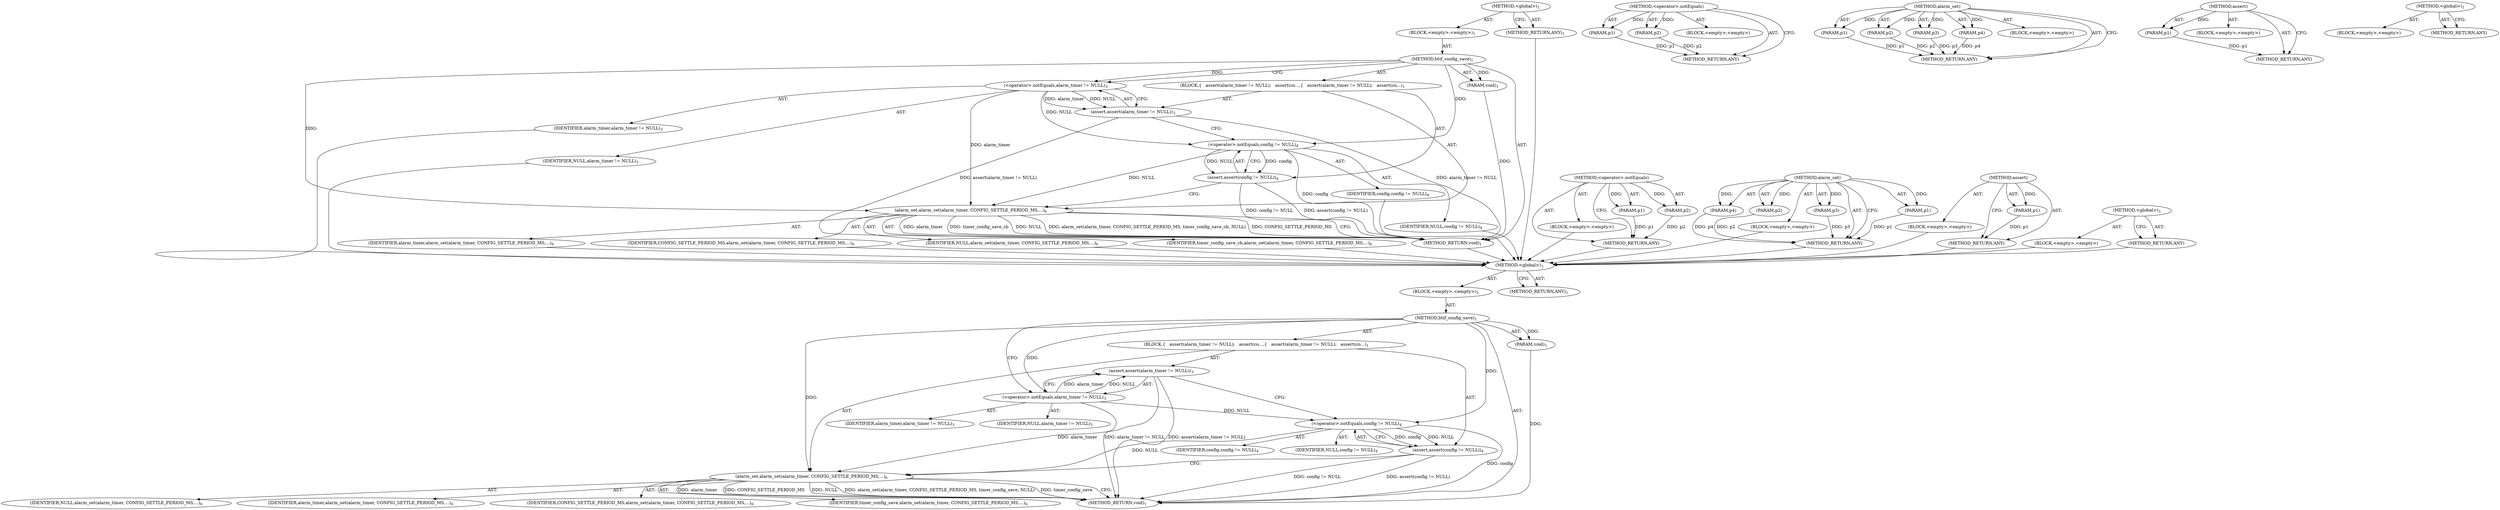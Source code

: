 digraph "&lt;global&gt;" {
vulnerable_6 [label=<(METHOD,&lt;global&gt;)<SUB>1</SUB>>];
vulnerable_7 [label=<(BLOCK,&lt;empty&gt;,&lt;empty&gt;)<SUB>1</SUB>>];
vulnerable_8 [label=<(METHOD,btif_config_save)<SUB>1</SUB>>];
vulnerable_9 [label=<(PARAM,void)<SUB>1</SUB>>];
vulnerable_10 [label=<(BLOCK,{

   assert(alarm_timer != NULL);
   assert(co...,{

   assert(alarm_timer != NULL);
   assert(co...)<SUB>1</SUB>>];
vulnerable_11 [label=<(assert,assert(alarm_timer != NULL))<SUB>3</SUB>>];
vulnerable_12 [label=<(&lt;operator&gt;.notEquals,alarm_timer != NULL)<SUB>3</SUB>>];
vulnerable_13 [label=<(IDENTIFIER,alarm_timer,alarm_timer != NULL)<SUB>3</SUB>>];
vulnerable_14 [label=<(IDENTIFIER,NULL,alarm_timer != NULL)<SUB>3</SUB>>];
vulnerable_15 [label=<(assert,assert(config != NULL))<SUB>4</SUB>>];
vulnerable_16 [label=<(&lt;operator&gt;.notEquals,config != NULL)<SUB>4</SUB>>];
vulnerable_17 [label=<(IDENTIFIER,config,config != NULL)<SUB>4</SUB>>];
vulnerable_18 [label=<(IDENTIFIER,NULL,config != NULL)<SUB>4</SUB>>];
vulnerable_19 [label=<(alarm_set,alarm_set(alarm_timer, CONFIG_SETTLE_PERIOD_MS,...)<SUB>6</SUB>>];
vulnerable_20 [label=<(IDENTIFIER,alarm_timer,alarm_set(alarm_timer, CONFIG_SETTLE_PERIOD_MS,...)<SUB>6</SUB>>];
vulnerable_21 [label=<(IDENTIFIER,CONFIG_SETTLE_PERIOD_MS,alarm_set(alarm_timer, CONFIG_SETTLE_PERIOD_MS,...)<SUB>6</SUB>>];
vulnerable_22 [label=<(IDENTIFIER,timer_config_save,alarm_set(alarm_timer, CONFIG_SETTLE_PERIOD_MS,...)<SUB>6</SUB>>];
vulnerable_23 [label=<(IDENTIFIER,NULL,alarm_set(alarm_timer, CONFIG_SETTLE_PERIOD_MS,...)<SUB>6</SUB>>];
vulnerable_24 [label=<(METHOD_RETURN,void)<SUB>1</SUB>>];
vulnerable_26 [label=<(METHOD_RETURN,ANY)<SUB>1</SUB>>];
vulnerable_43 [label=<(METHOD,&lt;operator&gt;.notEquals)>];
vulnerable_44 [label=<(PARAM,p1)>];
vulnerable_45 [label=<(PARAM,p2)>];
vulnerable_46 [label=<(BLOCK,&lt;empty&gt;,&lt;empty&gt;)>];
vulnerable_47 [label=<(METHOD_RETURN,ANY)>];
vulnerable_48 [label=<(METHOD,alarm_set)>];
vulnerable_49 [label=<(PARAM,p1)>];
vulnerable_50 [label=<(PARAM,p2)>];
vulnerable_51 [label=<(PARAM,p3)>];
vulnerable_52 [label=<(PARAM,p4)>];
vulnerable_53 [label=<(BLOCK,&lt;empty&gt;,&lt;empty&gt;)>];
vulnerable_54 [label=<(METHOD_RETURN,ANY)>];
vulnerable_39 [label=<(METHOD,assert)>];
vulnerable_40 [label=<(PARAM,p1)>];
vulnerable_41 [label=<(BLOCK,&lt;empty&gt;,&lt;empty&gt;)>];
vulnerable_42 [label=<(METHOD_RETURN,ANY)>];
vulnerable_33 [label=<(METHOD,&lt;global&gt;)<SUB>1</SUB>>];
vulnerable_34 [label=<(BLOCK,&lt;empty&gt;,&lt;empty&gt;)>];
vulnerable_35 [label=<(METHOD_RETURN,ANY)>];
fixed_6 [label=<(METHOD,&lt;global&gt;)<SUB>1</SUB>>];
fixed_7 [label=<(BLOCK,&lt;empty&gt;,&lt;empty&gt;)<SUB>1</SUB>>];
fixed_8 [label=<(METHOD,btif_config_save)<SUB>1</SUB>>];
fixed_9 [label=<(PARAM,void)<SUB>1</SUB>>];
fixed_10 [label=<(BLOCK,{

   assert(alarm_timer != NULL);
   assert(co...,{

   assert(alarm_timer != NULL);
   assert(co...)<SUB>1</SUB>>];
fixed_11 [label=<(assert,assert(alarm_timer != NULL))<SUB>3</SUB>>];
fixed_12 [label=<(&lt;operator&gt;.notEquals,alarm_timer != NULL)<SUB>3</SUB>>];
fixed_13 [label=<(IDENTIFIER,alarm_timer,alarm_timer != NULL)<SUB>3</SUB>>];
fixed_14 [label=<(IDENTIFIER,NULL,alarm_timer != NULL)<SUB>3</SUB>>];
fixed_15 [label=<(assert,assert(config != NULL))<SUB>4</SUB>>];
fixed_16 [label=<(&lt;operator&gt;.notEquals,config != NULL)<SUB>4</SUB>>];
fixed_17 [label=<(IDENTIFIER,config,config != NULL)<SUB>4</SUB>>];
fixed_18 [label=<(IDENTIFIER,NULL,config != NULL)<SUB>4</SUB>>];
fixed_19 [label=<(alarm_set,alarm_set(alarm_timer, CONFIG_SETTLE_PERIOD_MS,...)<SUB>6</SUB>>];
fixed_20 [label=<(IDENTIFIER,alarm_timer,alarm_set(alarm_timer, CONFIG_SETTLE_PERIOD_MS,...)<SUB>6</SUB>>];
fixed_21 [label=<(IDENTIFIER,CONFIG_SETTLE_PERIOD_MS,alarm_set(alarm_timer, CONFIG_SETTLE_PERIOD_MS,...)<SUB>6</SUB>>];
fixed_22 [label=<(IDENTIFIER,timer_config_save_cb,alarm_set(alarm_timer, CONFIG_SETTLE_PERIOD_MS,...)<SUB>6</SUB>>];
fixed_23 [label=<(IDENTIFIER,NULL,alarm_set(alarm_timer, CONFIG_SETTLE_PERIOD_MS,...)<SUB>6</SUB>>];
fixed_24 [label=<(METHOD_RETURN,void)<SUB>1</SUB>>];
fixed_26 [label=<(METHOD_RETURN,ANY)<SUB>1</SUB>>];
fixed_43 [label=<(METHOD,&lt;operator&gt;.notEquals)>];
fixed_44 [label=<(PARAM,p1)>];
fixed_45 [label=<(PARAM,p2)>];
fixed_46 [label=<(BLOCK,&lt;empty&gt;,&lt;empty&gt;)>];
fixed_47 [label=<(METHOD_RETURN,ANY)>];
fixed_48 [label=<(METHOD,alarm_set)>];
fixed_49 [label=<(PARAM,p1)>];
fixed_50 [label=<(PARAM,p2)>];
fixed_51 [label=<(PARAM,p3)>];
fixed_52 [label=<(PARAM,p4)>];
fixed_53 [label=<(BLOCK,&lt;empty&gt;,&lt;empty&gt;)>];
fixed_54 [label=<(METHOD_RETURN,ANY)>];
fixed_39 [label=<(METHOD,assert)>];
fixed_40 [label=<(PARAM,p1)>];
fixed_41 [label=<(BLOCK,&lt;empty&gt;,&lt;empty&gt;)>];
fixed_42 [label=<(METHOD_RETURN,ANY)>];
fixed_33 [label=<(METHOD,&lt;global&gt;)<SUB>1</SUB>>];
fixed_34 [label=<(BLOCK,&lt;empty&gt;,&lt;empty&gt;)>];
fixed_35 [label=<(METHOD_RETURN,ANY)>];
vulnerable_6 -> vulnerable_7  [key=0, label="AST: "];
vulnerable_6 -> vulnerable_26  [key=0, label="AST: "];
vulnerable_6 -> vulnerable_26  [key=1, label="CFG: "];
vulnerable_7 -> vulnerable_8  [key=0, label="AST: "];
vulnerable_8 -> vulnerable_9  [key=0, label="AST: "];
vulnerable_8 -> vulnerable_9  [key=1, label="DDG: "];
vulnerable_8 -> vulnerable_10  [key=0, label="AST: "];
vulnerable_8 -> vulnerable_24  [key=0, label="AST: "];
vulnerable_8 -> vulnerable_12  [key=0, label="CFG: "];
vulnerable_8 -> vulnerable_12  [key=1, label="DDG: "];
vulnerable_8 -> vulnerable_19  [key=0, label="DDG: "];
vulnerable_8 -> vulnerable_16  [key=0, label="DDG: "];
vulnerable_9 -> vulnerable_24  [key=0, label="DDG: "];
vulnerable_10 -> vulnerable_11  [key=0, label="AST: "];
vulnerable_10 -> vulnerable_15  [key=0, label="AST: "];
vulnerable_10 -> vulnerable_19  [key=0, label="AST: "];
vulnerable_11 -> vulnerable_12  [key=0, label="AST: "];
vulnerable_11 -> vulnerable_16  [key=0, label="CFG: "];
vulnerable_11 -> vulnerable_24  [key=0, label="DDG: alarm_timer != NULL"];
vulnerable_11 -> vulnerable_24  [key=1, label="DDG: assert(alarm_timer != NULL)"];
vulnerable_12 -> vulnerable_13  [key=0, label="AST: "];
vulnerable_12 -> vulnerable_14  [key=0, label="AST: "];
vulnerable_12 -> vulnerable_11  [key=0, label="CFG: "];
vulnerable_12 -> vulnerable_11  [key=1, label="DDG: alarm_timer"];
vulnerable_12 -> vulnerable_11  [key=2, label="DDG: NULL"];
vulnerable_12 -> vulnerable_19  [key=0, label="DDG: alarm_timer"];
vulnerable_12 -> vulnerable_16  [key=0, label="DDG: NULL"];
vulnerable_15 -> vulnerable_16  [key=0, label="AST: "];
vulnerable_15 -> vulnerable_19  [key=0, label="CFG: "];
vulnerable_15 -> vulnerable_24  [key=0, label="DDG: config != NULL"];
vulnerable_15 -> vulnerable_24  [key=1, label="DDG: assert(config != NULL)"];
vulnerable_16 -> vulnerable_17  [key=0, label="AST: "];
vulnerable_16 -> vulnerable_18  [key=0, label="AST: "];
vulnerable_16 -> vulnerable_15  [key=0, label="CFG: "];
vulnerable_16 -> vulnerable_15  [key=1, label="DDG: config"];
vulnerable_16 -> vulnerable_15  [key=2, label="DDG: NULL"];
vulnerable_16 -> vulnerable_24  [key=0, label="DDG: config"];
vulnerable_16 -> vulnerable_19  [key=0, label="DDG: NULL"];
vulnerable_19 -> vulnerable_20  [key=0, label="AST: "];
vulnerable_19 -> vulnerable_21  [key=0, label="AST: "];
vulnerable_19 -> vulnerable_22  [key=0, label="AST: "];
vulnerable_19 -> vulnerable_23  [key=0, label="AST: "];
vulnerable_19 -> vulnerable_24  [key=0, label="CFG: "];
vulnerable_19 -> vulnerable_24  [key=1, label="DDG: alarm_timer"];
vulnerable_19 -> vulnerable_24  [key=2, label="DDG: CONFIG_SETTLE_PERIOD_MS"];
vulnerable_19 -> vulnerable_24  [key=3, label="DDG: NULL"];
vulnerable_19 -> vulnerable_24  [key=4, label="DDG: alarm_set(alarm_timer, CONFIG_SETTLE_PERIOD_MS, timer_config_save, NULL)"];
vulnerable_19 -> vulnerable_24  [key=5, label="DDG: timer_config_save"];
vulnerable_43 -> vulnerable_44  [key=0, label="AST: "];
vulnerable_43 -> vulnerable_44  [key=1, label="DDG: "];
vulnerable_43 -> vulnerable_46  [key=0, label="AST: "];
vulnerable_43 -> vulnerable_45  [key=0, label="AST: "];
vulnerable_43 -> vulnerable_45  [key=1, label="DDG: "];
vulnerable_43 -> vulnerable_47  [key=0, label="AST: "];
vulnerable_43 -> vulnerable_47  [key=1, label="CFG: "];
vulnerable_44 -> vulnerable_47  [key=0, label="DDG: p1"];
vulnerable_45 -> vulnerable_47  [key=0, label="DDG: p2"];
vulnerable_48 -> vulnerable_49  [key=0, label="AST: "];
vulnerable_48 -> vulnerable_49  [key=1, label="DDG: "];
vulnerable_48 -> vulnerable_53  [key=0, label="AST: "];
vulnerable_48 -> vulnerable_50  [key=0, label="AST: "];
vulnerable_48 -> vulnerable_50  [key=1, label="DDG: "];
vulnerable_48 -> vulnerable_54  [key=0, label="AST: "];
vulnerable_48 -> vulnerable_54  [key=1, label="CFG: "];
vulnerable_48 -> vulnerable_51  [key=0, label="AST: "];
vulnerable_48 -> vulnerable_51  [key=1, label="DDG: "];
vulnerable_48 -> vulnerable_52  [key=0, label="AST: "];
vulnerable_48 -> vulnerable_52  [key=1, label="DDG: "];
vulnerable_49 -> vulnerable_54  [key=0, label="DDG: p1"];
vulnerable_50 -> vulnerable_54  [key=0, label="DDG: p2"];
vulnerable_51 -> vulnerable_54  [key=0, label="DDG: p3"];
vulnerable_52 -> vulnerable_54  [key=0, label="DDG: p4"];
vulnerable_39 -> vulnerable_40  [key=0, label="AST: "];
vulnerable_39 -> vulnerable_40  [key=1, label="DDG: "];
vulnerable_39 -> vulnerable_41  [key=0, label="AST: "];
vulnerable_39 -> vulnerable_42  [key=0, label="AST: "];
vulnerable_39 -> vulnerable_42  [key=1, label="CFG: "];
vulnerable_40 -> vulnerable_42  [key=0, label="DDG: p1"];
vulnerable_33 -> vulnerable_34  [key=0, label="AST: "];
vulnerable_33 -> vulnerable_35  [key=0, label="AST: "];
vulnerable_33 -> vulnerable_35  [key=1, label="CFG: "];
fixed_6 -> fixed_7  [key=0, label="AST: "];
fixed_6 -> fixed_26  [key=0, label="AST: "];
fixed_6 -> fixed_26  [key=1, label="CFG: "];
fixed_7 -> fixed_8  [key=0, label="AST: "];
fixed_8 -> fixed_9  [key=0, label="AST: "];
fixed_8 -> fixed_9  [key=1, label="DDG: "];
fixed_8 -> fixed_10  [key=0, label="AST: "];
fixed_8 -> fixed_24  [key=0, label="AST: "];
fixed_8 -> fixed_12  [key=0, label="CFG: "];
fixed_8 -> fixed_12  [key=1, label="DDG: "];
fixed_8 -> fixed_19  [key=0, label="DDG: "];
fixed_8 -> fixed_16  [key=0, label="DDG: "];
fixed_9 -> fixed_24  [key=0, label="DDG: "];
fixed_10 -> fixed_11  [key=0, label="AST: "];
fixed_10 -> fixed_15  [key=0, label="AST: "];
fixed_10 -> fixed_19  [key=0, label="AST: "];
fixed_11 -> fixed_12  [key=0, label="AST: "];
fixed_11 -> fixed_16  [key=0, label="CFG: "];
fixed_11 -> fixed_24  [key=0, label="DDG: alarm_timer != NULL"];
fixed_11 -> fixed_24  [key=1, label="DDG: assert(alarm_timer != NULL)"];
fixed_12 -> fixed_13  [key=0, label="AST: "];
fixed_12 -> fixed_14  [key=0, label="AST: "];
fixed_12 -> fixed_11  [key=0, label="CFG: "];
fixed_12 -> fixed_11  [key=1, label="DDG: alarm_timer"];
fixed_12 -> fixed_11  [key=2, label="DDG: NULL"];
fixed_12 -> fixed_19  [key=0, label="DDG: alarm_timer"];
fixed_12 -> fixed_16  [key=0, label="DDG: NULL"];
fixed_13 -> vulnerable_6  [key=0];
fixed_14 -> vulnerable_6  [key=0];
fixed_15 -> fixed_16  [key=0, label="AST: "];
fixed_15 -> fixed_19  [key=0, label="CFG: "];
fixed_15 -> fixed_24  [key=0, label="DDG: config != NULL"];
fixed_15 -> fixed_24  [key=1, label="DDG: assert(config != NULL)"];
fixed_16 -> fixed_17  [key=0, label="AST: "];
fixed_16 -> fixed_18  [key=0, label="AST: "];
fixed_16 -> fixed_15  [key=0, label="CFG: "];
fixed_16 -> fixed_15  [key=1, label="DDG: config"];
fixed_16 -> fixed_15  [key=2, label="DDG: NULL"];
fixed_16 -> fixed_24  [key=0, label="DDG: config"];
fixed_16 -> fixed_19  [key=0, label="DDG: NULL"];
fixed_17 -> vulnerable_6  [key=0];
fixed_18 -> vulnerable_6  [key=0];
fixed_19 -> fixed_20  [key=0, label="AST: "];
fixed_19 -> fixed_21  [key=0, label="AST: "];
fixed_19 -> fixed_22  [key=0, label="AST: "];
fixed_19 -> fixed_23  [key=0, label="AST: "];
fixed_19 -> fixed_24  [key=0, label="CFG: "];
fixed_19 -> fixed_24  [key=1, label="DDG: alarm_timer"];
fixed_19 -> fixed_24  [key=2, label="DDG: timer_config_save_cb"];
fixed_19 -> fixed_24  [key=3, label="DDG: NULL"];
fixed_19 -> fixed_24  [key=4, label="DDG: alarm_set(alarm_timer, CONFIG_SETTLE_PERIOD_MS, timer_config_save_cb, NULL)"];
fixed_19 -> fixed_24  [key=5, label="DDG: CONFIG_SETTLE_PERIOD_MS"];
fixed_20 -> vulnerable_6  [key=0];
fixed_21 -> vulnerable_6  [key=0];
fixed_22 -> vulnerable_6  [key=0];
fixed_23 -> vulnerable_6  [key=0];
fixed_24 -> vulnerable_6  [key=0];
fixed_26 -> vulnerable_6  [key=0];
fixed_43 -> fixed_44  [key=0, label="AST: "];
fixed_43 -> fixed_44  [key=1, label="DDG: "];
fixed_43 -> fixed_46  [key=0, label="AST: "];
fixed_43 -> fixed_45  [key=0, label="AST: "];
fixed_43 -> fixed_45  [key=1, label="DDG: "];
fixed_43 -> fixed_47  [key=0, label="AST: "];
fixed_43 -> fixed_47  [key=1, label="CFG: "];
fixed_44 -> fixed_47  [key=0, label="DDG: p1"];
fixed_45 -> fixed_47  [key=0, label="DDG: p2"];
fixed_46 -> vulnerable_6  [key=0];
fixed_47 -> vulnerable_6  [key=0];
fixed_48 -> fixed_49  [key=0, label="AST: "];
fixed_48 -> fixed_49  [key=1, label="DDG: "];
fixed_48 -> fixed_53  [key=0, label="AST: "];
fixed_48 -> fixed_50  [key=0, label="AST: "];
fixed_48 -> fixed_50  [key=1, label="DDG: "];
fixed_48 -> fixed_54  [key=0, label="AST: "];
fixed_48 -> fixed_54  [key=1, label="CFG: "];
fixed_48 -> fixed_51  [key=0, label="AST: "];
fixed_48 -> fixed_51  [key=1, label="DDG: "];
fixed_48 -> fixed_52  [key=0, label="AST: "];
fixed_48 -> fixed_52  [key=1, label="DDG: "];
fixed_49 -> fixed_54  [key=0, label="DDG: p1"];
fixed_50 -> fixed_54  [key=0, label="DDG: p2"];
fixed_51 -> fixed_54  [key=0, label="DDG: p3"];
fixed_52 -> fixed_54  [key=0, label="DDG: p4"];
fixed_53 -> vulnerable_6  [key=0];
fixed_54 -> vulnerable_6  [key=0];
fixed_39 -> fixed_40  [key=0, label="AST: "];
fixed_39 -> fixed_40  [key=1, label="DDG: "];
fixed_39 -> fixed_41  [key=0, label="AST: "];
fixed_39 -> fixed_42  [key=0, label="AST: "];
fixed_39 -> fixed_42  [key=1, label="CFG: "];
fixed_40 -> fixed_42  [key=0, label="DDG: p1"];
fixed_41 -> vulnerable_6  [key=0];
fixed_42 -> vulnerable_6  [key=0];
fixed_33 -> fixed_34  [key=0, label="AST: "];
fixed_33 -> fixed_35  [key=0, label="AST: "];
fixed_33 -> fixed_35  [key=1, label="CFG: "];
fixed_34 -> vulnerable_6  [key=0];
fixed_35 -> vulnerable_6  [key=0];
}
